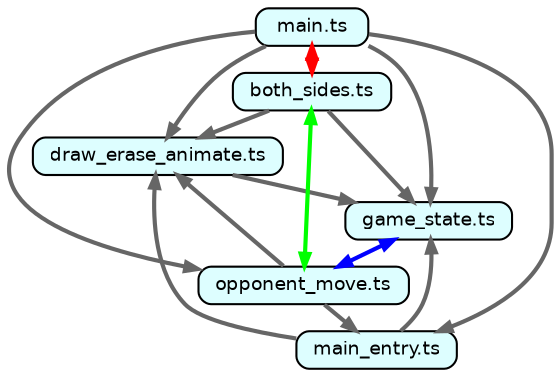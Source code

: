 strict digraph "dependency-cruiser output"{
    splines="true" overlap="false" nodesep="0.16" ranksep="0.18" fontname="Helvetica-bold" fontsize="9" style="rounded,bold,filled" fillcolor="#ffffff" compound="true"
    node [shape="box" style="rounded, filled" height="0.2" color="black" fillcolor="#ffffcc" fontcolor="black" fontname="Helvetica" fontsize="9"]
    edge [arrowhead="normal" arrowsize="0.6" penwidth="2.0" color="#666666" fontname="Helvetica" fontsize="9"]
    label="" "src/both_sides.ts" [label="both_sides.ts" fillcolor="#ddfeff"] 
    "src/both_sides.ts" -> "src/draw_erase_animate.ts" 
    "src/both_sides.ts" -> "src/game_state.ts" 
    label="" "src/draw_erase_animate.ts" [label="draw_erase_animate.ts" fillcolor="#ddfeff"] 
    "src/draw_erase_animate.ts" -> "src/game_state.ts" 
    label="" "src/game_state.ts" [label="game_state.ts" fillcolor="#ddfeff"] 
    "src/game_state.ts" -> "src/opponent_move.ts" [color="blue" dir="both"]

    label="" "src/main.ts" [label="main.ts" fillcolor="#ddfeff"] 
    "src/main.ts" -> "src/both_sides.ts" [color="red" dir="both"]
    "src/main.ts" -> "src/draw_erase_animate.ts" 
    "src/main.ts" -> "src/game_state.ts" 
    "src/main.ts" -> "src/main_entry.ts" 
    "src/main.ts" -> "src/opponent_move.ts" 
    label="" "src/main_entry.ts" [label="main_entry.ts" fillcolor="#ddfeff"] 
    "src/main_entry.ts" -> "src/draw_erase_animate.ts" 
    "src/main_entry.ts" -> "src/game_state.ts"
    label="" "src/opponent_move.ts" [label="opponent_move.ts" fillcolor="#ddfeff"] 
    "src/opponent_move.ts" -> "src/both_sides.ts" [color="green" dir="both"]
    "src/opponent_move.ts" -> "src/draw_erase_animate.ts" 
    "src/opponent_move.ts" -> "src/main_entry.ts" 
}
